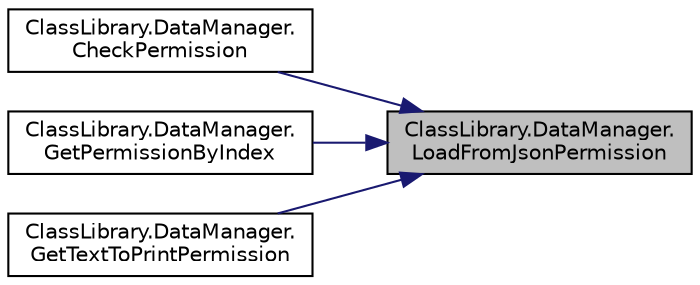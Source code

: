 digraph "ClassLibrary.DataManager.LoadFromJsonPermission"
{
 // INTERACTIVE_SVG=YES
 // LATEX_PDF_SIZE
  edge [fontname="Helvetica",fontsize="10",labelfontname="Helvetica",labelfontsize="10"];
  node [fontname="Helvetica",fontsize="10",shape=record];
  rankdir="RL";
  Node1 [label="ClassLibrary.DataManager.\lLoadFromJsonPermission",height=0.2,width=0.4,color="black", fillcolor="grey75", style="filled", fontcolor="black",tooltip=" "];
  Node1 -> Node2 [dir="back",color="midnightblue",fontsize="10",style="solid",fontname="Helvetica"];
  Node2 [label="ClassLibrary.DataManager.\lCheckPermission",height=0.2,width=0.4,color="black", fillcolor="white", style="filled",URL="$classClassLibrary_1_1DataManager.html#a7e3b3e7ae71fe1bb13aba2c5529731ef",tooltip="Metodo que chequea si el permiso ingresado por el usuario existe en la lista de Permisos del sistema...."];
  Node1 -> Node3 [dir="back",color="midnightblue",fontsize="10",style="solid",fontname="Helvetica"];
  Node3 [label="ClassLibrary.DataManager.\lGetPermissionByIndex",height=0.2,width=0.4,color="black", fillcolor="white", style="filled",URL="$classClassLibrary_1_1DataManager.html#afcba33f94d3ebfa83656326bac41776a",tooltip="Metodo que retorna el permiso segun el lugar de la lista ingresado"];
  Node1 -> Node4 [dir="back",color="midnightblue",fontsize="10",style="solid",fontname="Helvetica"];
  Node4 [label="ClassLibrary.DataManager.\lGetTextToPrintPermission",height=0.2,width=0.4,color="black", fillcolor="white", style="filled",URL="$classClassLibrary_1_1DataManager.html#a29c3b9269da8edb415265c541a92f329",tooltip="Metodo utilizado para obtener todos los permisos de la lista y restornarlos como texto,..."];
}
